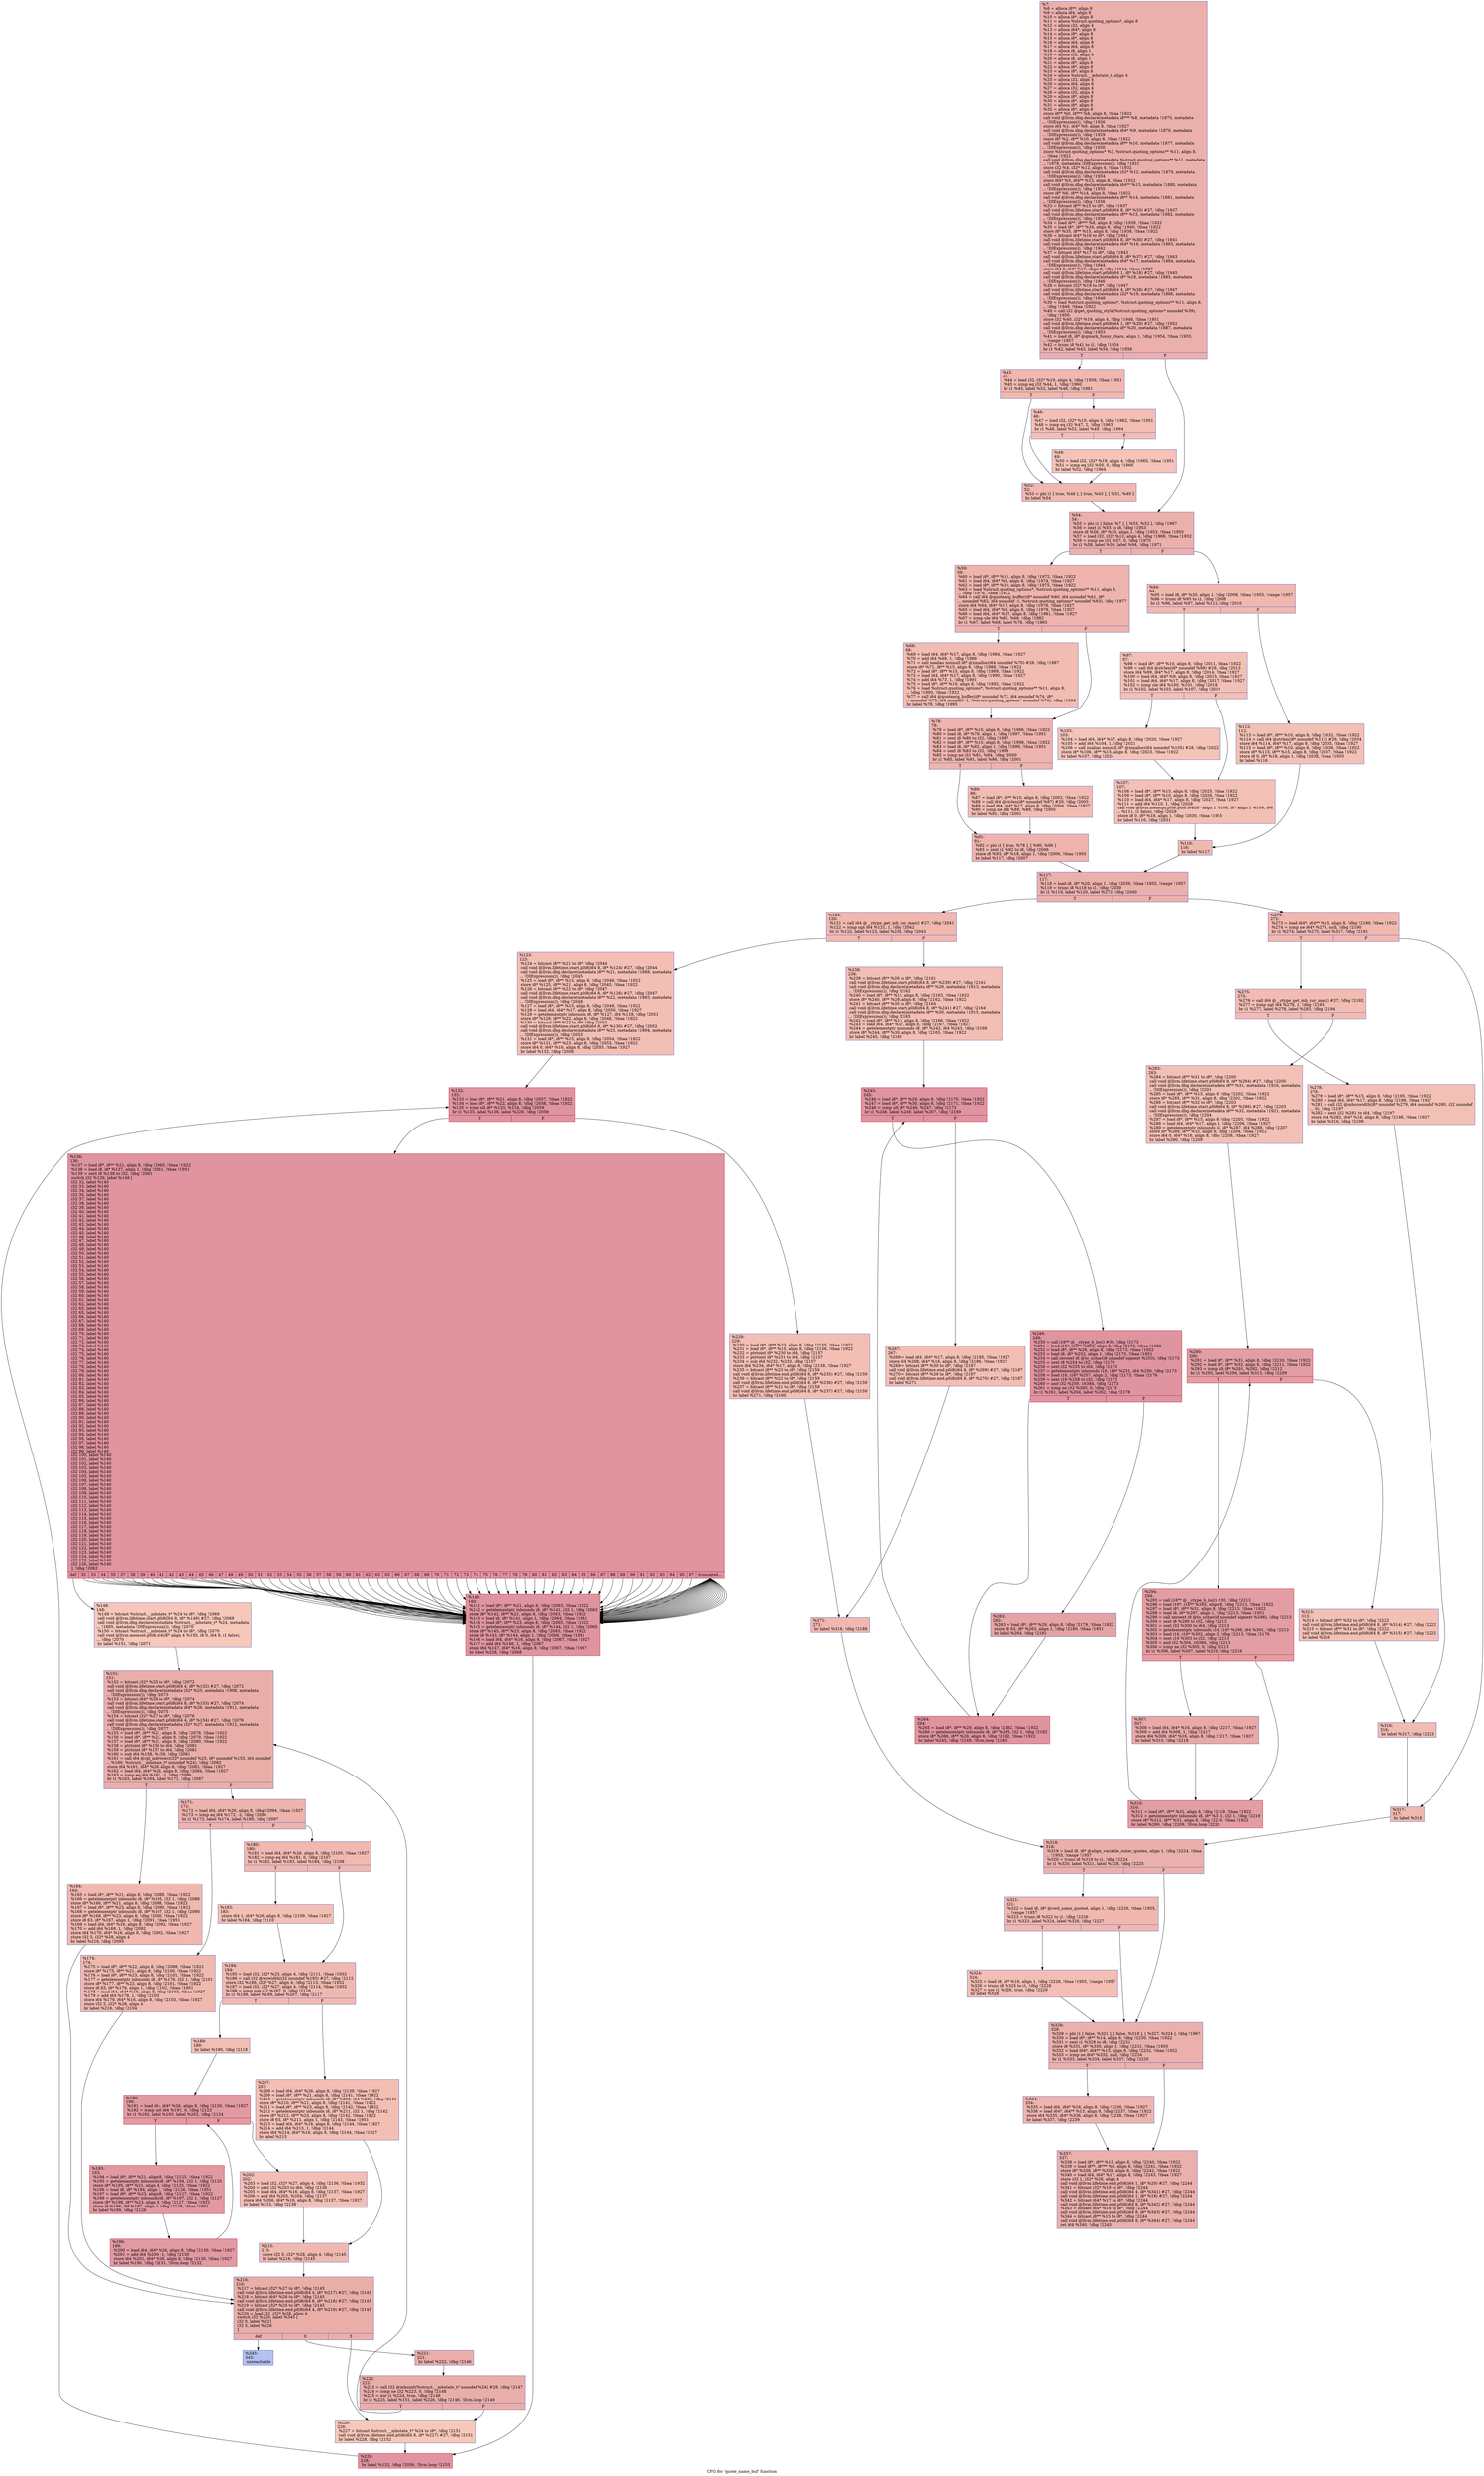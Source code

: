 digraph "CFG for 'quote_name_buf' function" {
	label="CFG for 'quote_name_buf' function";

	Node0x1ffb3e0 [shape=record,color="#3d50c3ff", style=filled, fillcolor="#d24b4070",label="{%7:\l  %8 = alloca i8**, align 8\l  %9 = alloca i64, align 8\l  %10 = alloca i8*, align 8\l  %11 = alloca %struct.quoting_options*, align 8\l  %12 = alloca i32, align 4\l  %13 = alloca i64*, align 8\l  %14 = alloca i8*, align 8\l  %15 = alloca i8*, align 8\l  %16 = alloca i64, align 8\l  %17 = alloca i64, align 8\l  %18 = alloca i8, align 1\l  %19 = alloca i32, align 4\l  %20 = alloca i8, align 1\l  %21 = alloca i8*, align 8\l  %22 = alloca i8*, align 8\l  %23 = alloca i8*, align 8\l  %24 = alloca %struct.__mbstate_t, align 4\l  %25 = alloca i32, align 4\l  %26 = alloca i64, align 8\l  %27 = alloca i32, align 4\l  %28 = alloca i32, align 4\l  %29 = alloca i8*, align 8\l  %30 = alloca i8*, align 8\l  %31 = alloca i8*, align 8\l  %32 = alloca i8*, align 8\l  store i8** %0, i8*** %8, align 8, !tbaa !1922\l  call void @llvm.dbg.declare(metadata i8*** %8, metadata !1875, metadata\l... !DIExpression()), !dbg !1926\l  store i64 %1, i64* %9, align 8, !tbaa !1927\l  call void @llvm.dbg.declare(metadata i64* %9, metadata !1876, metadata\l... !DIExpression()), !dbg !1929\l  store i8* %2, i8** %10, align 8, !tbaa !1922\l  call void @llvm.dbg.declare(metadata i8** %10, metadata !1877, metadata\l... !DIExpression()), !dbg !1930\l  store %struct.quoting_options* %3, %struct.quoting_options** %11, align 8,\l... !tbaa !1922\l  call void @llvm.dbg.declare(metadata %struct.quoting_options** %11, metadata\l... !1878, metadata !DIExpression()), !dbg !1931\l  store i32 %4, i32* %12, align 4, !tbaa !1932\l  call void @llvm.dbg.declare(metadata i32* %12, metadata !1879, metadata\l... !DIExpression()), !dbg !1934\l  store i64* %5, i64** %13, align 8, !tbaa !1922\l  call void @llvm.dbg.declare(metadata i64** %13, metadata !1880, metadata\l... !DIExpression()), !dbg !1935\l  store i8* %6, i8** %14, align 8, !tbaa !1922\l  call void @llvm.dbg.declare(metadata i8** %14, metadata !1881, metadata\l... !DIExpression()), !dbg !1936\l  %33 = bitcast i8** %15 to i8*, !dbg !1937\l  call void @llvm.lifetime.start.p0i8(i64 8, i8* %33) #27, !dbg !1937\l  call void @llvm.dbg.declare(metadata i8** %15, metadata !1882, metadata\l... !DIExpression()), !dbg !1938\l  %34 = load i8**, i8*** %8, align 8, !dbg !1939, !tbaa !1922\l  %35 = load i8*, i8** %34, align 8, !dbg !1940, !tbaa !1922\l  store i8* %35, i8** %15, align 8, !dbg !1938, !tbaa !1922\l  %36 = bitcast i64* %16 to i8*, !dbg !1941\l  call void @llvm.lifetime.start.p0i8(i64 8, i8* %36) #27, !dbg !1941\l  call void @llvm.dbg.declare(metadata i64* %16, metadata !1883, metadata\l... !DIExpression()), !dbg !1942\l  %37 = bitcast i64* %17 to i8*, !dbg !1943\l  call void @llvm.lifetime.start.p0i8(i64 8, i8* %37) #27, !dbg !1943\l  call void @llvm.dbg.declare(metadata i64* %17, metadata !1884, metadata\l... !DIExpression()), !dbg !1944\l  store i64 0, i64* %17, align 8, !dbg !1944, !tbaa !1927\l  call void @llvm.lifetime.start.p0i8(i64 1, i8* %18) #27, !dbg !1945\l  call void @llvm.dbg.declare(metadata i8* %18, metadata !1885, metadata\l... !DIExpression()), !dbg !1946\l  %38 = bitcast i32* %19 to i8*, !dbg !1947\l  call void @llvm.lifetime.start.p0i8(i64 4, i8* %38) #27, !dbg !1947\l  call void @llvm.dbg.declare(metadata i32* %19, metadata !1886, metadata\l... !DIExpression()), !dbg !1948\l  %39 = load %struct.quoting_options*, %struct.quoting_options** %11, align 8,\l... !dbg !1949, !tbaa !1922\l  %40 = call i32 @get_quoting_style(%struct.quoting_options* noundef %39),\l... !dbg !1950\l  store i32 %40, i32* %19, align 4, !dbg !1948, !tbaa !1951\l  call void @llvm.lifetime.start.p0i8(i64 1, i8* %20) #27, !dbg !1952\l  call void @llvm.dbg.declare(metadata i8* %20, metadata !1887, metadata\l... !DIExpression()), !dbg !1953\l  %41 = load i8, i8* @qmark_funny_chars, align 1, !dbg !1954, !tbaa !1955,\l... !range !1957\l  %42 = trunc i8 %41 to i1, !dbg !1954\l  br i1 %42, label %43, label %54, !dbg !1958\l|{<s0>T|<s1>F}}"];
	Node0x1ffb3e0:s0 -> Node0x1ffb6b0;
	Node0x1ffb3e0:s1 -> Node0x1ffda80;
	Node0x1ffb6b0 [shape=record,color="#3d50c3ff", style=filled, fillcolor="#dc5d4a70",label="{%43:\l43:                                               \l  %44 = load i32, i32* %19, align 4, !dbg !1959, !tbaa !1951\l  %45 = icmp eq i32 %44, 1, !dbg !1960\l  br i1 %45, label %52, label %46, !dbg !1961\l|{<s0>T|<s1>F}}"];
	Node0x1ffb6b0:s0 -> Node0x1ffda30;
	Node0x1ffb6b0:s1 -> Node0x1ffd990;
	Node0x1ffd990 [shape=record,color="#3d50c3ff", style=filled, fillcolor="#e36c5570",label="{%46:\l46:                                               \l  %47 = load i32, i32* %19, align 4, !dbg !1962, !tbaa !1951\l  %48 = icmp eq i32 %47, 2, !dbg !1963\l  br i1 %48, label %52, label %49, !dbg !1964\l|{<s0>T|<s1>F}}"];
	Node0x1ffd990:s0 -> Node0x1ffda30;
	Node0x1ffd990:s1 -> Node0x1ffd9e0;
	Node0x1ffd9e0 [shape=record,color="#3d50c3ff", style=filled, fillcolor="#e8765c70",label="{%49:\l49:                                               \l  %50 = load i32, i32* %19, align 4, !dbg !1965, !tbaa !1951\l  %51 = icmp eq i32 %50, 0, !dbg !1966\l  br label %52, !dbg !1964\l}"];
	Node0x1ffd9e0 -> Node0x1ffda30;
	Node0x1ffda30 [shape=record,color="#3d50c3ff", style=filled, fillcolor="#dc5d4a70",label="{%52:\l52:                                               \l  %53 = phi i1 [ true, %46 ], [ true, %43 ], [ %51, %49 ]\l  br label %54\l}"];
	Node0x1ffda30 -> Node0x1ffda80;
	Node0x1ffda80 [shape=record,color="#3d50c3ff", style=filled, fillcolor="#d24b4070",label="{%54:\l54:                                               \l  %55 = phi i1 [ false, %7 ], [ %53, %52 ], !dbg !1967\l  %56 = zext i1 %55 to i8, !dbg !1953\l  store i8 %56, i8* %20, align 1, !dbg !1953, !tbaa !1955\l  %57 = load i32, i32* %12, align 4, !dbg !1968, !tbaa !1932\l  %58 = icmp ne i32 %57, 0, !dbg !1970\l  br i1 %58, label %59, label %94, !dbg !1971\l|{<s0>T|<s1>F}}"];
	Node0x1ffda80:s0 -> Node0x1ffdad0;
	Node0x1ffda80:s1 -> Node0x1ffdc60;
	Node0x1ffdad0 [shape=record,color="#3d50c3ff", style=filled, fillcolor="#d8564670",label="{%59:\l59:                                               \l  %60 = load i8*, i8** %15, align 8, !dbg !1972, !tbaa !1922\l  %61 = load i64, i64* %9, align 8, !dbg !1974, !tbaa !1927\l  %62 = load i8*, i8** %10, align 8, !dbg !1975, !tbaa !1922\l  %63 = load %struct.quoting_options*, %struct.quoting_options** %11, align 8,\l... !dbg !1976, !tbaa !1922\l  %64 = call i64 @quotearg_buffer(i8* noundef %60, i64 noundef %61, i8*\l... noundef %62, i64 noundef -1, %struct.quoting_options* noundef %63), !dbg !1977\l  store i64 %64, i64* %17, align 8, !dbg !1978, !tbaa !1927\l  %65 = load i64, i64* %9, align 8, !dbg !1979, !tbaa !1927\l  %66 = load i64, i64* %17, align 8, !dbg !1981, !tbaa !1927\l  %67 = icmp ule i64 %65, %66, !dbg !1982\l  br i1 %67, label %68, label %78, !dbg !1983\l|{<s0>T|<s1>F}}"];
	Node0x1ffdad0:s0 -> Node0x1ffdb20;
	Node0x1ffdad0:s1 -> Node0x1ffdb70;
	Node0x1ffdb20 [shape=record,color="#3d50c3ff", style=filled, fillcolor="#e1675170",label="{%68:\l68:                                               \l  %69 = load i64, i64* %17, align 8, !dbg !1984, !tbaa !1927\l  %70 = add i64 %69, 1, !dbg !1986\l  %71 = call noalias nonnull i8* @xmalloc(i64 noundef %70) #28, !dbg !1987\l  store i8* %71, i8** %15, align 8, !dbg !1988, !tbaa !1922\l  %72 = load i8*, i8** %15, align 8, !dbg !1989, !tbaa !1922\l  %73 = load i64, i64* %17, align 8, !dbg !1990, !tbaa !1927\l  %74 = add i64 %73, 1, !dbg !1991\l  %75 = load i8*, i8** %10, align 8, !dbg !1992, !tbaa !1922\l  %76 = load %struct.quoting_options*, %struct.quoting_options** %11, align 8,\l... !dbg !1993, !tbaa !1922\l  %77 = call i64 @quotearg_buffer(i8* noundef %72, i64 noundef %74, i8*\l... noundef %75, i64 noundef -1, %struct.quoting_options* noundef %76), !dbg !1994\l  br label %78, !dbg !1995\l}"];
	Node0x1ffdb20 -> Node0x1ffdb70;
	Node0x1ffdb70 [shape=record,color="#3d50c3ff", style=filled, fillcolor="#d8564670",label="{%78:\l78:                                               \l  %79 = load i8*, i8** %10, align 8, !dbg !1996, !tbaa !1922\l  %80 = load i8, i8* %79, align 1, !dbg !1997, !tbaa !1951\l  %81 = sext i8 %80 to i32, !dbg !1997\l  %82 = load i8*, i8** %15, align 8, !dbg !1998, !tbaa !1922\l  %83 = load i8, i8* %82, align 1, !dbg !1999, !tbaa !1951\l  %84 = sext i8 %83 to i32, !dbg !1999\l  %85 = icmp ne i32 %81, %84, !dbg !2000\l  br i1 %85, label %91, label %86, !dbg !2001\l|{<s0>T|<s1>F}}"];
	Node0x1ffdb70:s0 -> Node0x1ffdc10;
	Node0x1ffdb70:s1 -> Node0x1ffdbc0;
	Node0x1ffdbc0 [shape=record,color="#3d50c3ff", style=filled, fillcolor="#e1675170",label="{%86:\l86:                                               \l  %87 = load i8*, i8** %10, align 8, !dbg !2002, !tbaa !1922\l  %88 = call i64 @strlen(i8* noundef %87) #29, !dbg !2003\l  %89 = load i64, i64* %17, align 8, !dbg !2004, !tbaa !1927\l  %90 = icmp ne i64 %88, %89, !dbg !2005\l  br label %91, !dbg !2001\l}"];
	Node0x1ffdbc0 -> Node0x1ffdc10;
	Node0x1ffdc10 [shape=record,color="#3d50c3ff", style=filled, fillcolor="#d8564670",label="{%91:\l91:                                               \l  %92 = phi i1 [ true, %78 ], [ %90, %86 ]\l  %93 = zext i1 %92 to i8, !dbg !2006\l  store i8 %93, i8* %18, align 1, !dbg !2006, !tbaa !1955\l  br label %117, !dbg !2007\l}"];
	Node0x1ffdc10 -> Node0x1ffde40;
	Node0x1ffdc60 [shape=record,color="#3d50c3ff", style=filled, fillcolor="#de614d70",label="{%94:\l94:                                               \l  %95 = load i8, i8* %20, align 1, !dbg !2008, !tbaa !1955, !range !1957\l  %96 = trunc i8 %95 to i1, !dbg !2008\l  br i1 %96, label %97, label %112, !dbg !2010\l|{<s0>T|<s1>F}}"];
	Node0x1ffdc60:s0 -> Node0x1ffdcb0;
	Node0x1ffdc60:s1 -> Node0x1ffdda0;
	Node0x1ffdcb0 [shape=record,color="#3d50c3ff", style=filled, fillcolor="#e5705870",label="{%97:\l97:                                               \l  %98 = load i8*, i8** %10, align 8, !dbg !2011, !tbaa !1922\l  %99 = call i64 @strlen(i8* noundef %98) #29, !dbg !2013\l  store i64 %99, i64* %17, align 8, !dbg !2014, !tbaa !1927\l  %100 = load i64, i64* %9, align 8, !dbg !2015, !tbaa !1927\l  %101 = load i64, i64* %17, align 8, !dbg !2017, !tbaa !1927\l  %102 = icmp ule i64 %100, %101, !dbg !2018\l  br i1 %102, label %103, label %107, !dbg !2019\l|{<s0>T|<s1>F}}"];
	Node0x1ffdcb0:s0 -> Node0x1ffdd00;
	Node0x1ffdcb0:s1 -> Node0x1ffdd50;
	Node0x1ffdd00 [shape=record,color="#3d50c3ff", style=filled, fillcolor="#e97a5f70",label="{%103:\l103:                                              \l  %104 = load i64, i64* %17, align 8, !dbg !2020, !tbaa !1927\l  %105 = add i64 %104, 1, !dbg !2021\l  %106 = call noalias nonnull i8* @xmalloc(i64 noundef %105) #28, !dbg !2022\l  store i8* %106, i8** %15, align 8, !dbg !2023, !tbaa !1922\l  br label %107, !dbg !2024\l}"];
	Node0x1ffdd00 -> Node0x1ffdd50;
	Node0x1ffdd50 [shape=record,color="#3d50c3ff", style=filled, fillcolor="#e5705870",label="{%107:\l107:                                              \l  %108 = load i8*, i8** %15, align 8, !dbg !2025, !tbaa !1922\l  %109 = load i8*, i8** %10, align 8, !dbg !2026, !tbaa !1922\l  %110 = load i64, i64* %17, align 8, !dbg !2027, !tbaa !1927\l  %111 = add i64 %110, 1, !dbg !2028\l  call void @llvm.memcpy.p0i8.p0i8.i64(i8* align 1 %108, i8* align 1 %109, i64\l... %111, i1 false), !dbg !2029\l  store i8 0, i8* %18, align 1, !dbg !2030, !tbaa !1955\l  br label %116, !dbg !2031\l}"];
	Node0x1ffdd50 -> Node0x1ffddf0;
	Node0x1ffdda0 [shape=record,color="#3d50c3ff", style=filled, fillcolor="#e5705870",label="{%112:\l112:                                              \l  %113 = load i8*, i8** %10, align 8, !dbg !2032, !tbaa !1922\l  %114 = call i64 @strlen(i8* noundef %113) #29, !dbg !2034\l  store i64 %114, i64* %17, align 8, !dbg !2035, !tbaa !1927\l  %115 = load i8*, i8** %10, align 8, !dbg !2036, !tbaa !1922\l  store i8* %115, i8** %15, align 8, !dbg !2037, !tbaa !1922\l  store i8 0, i8* %18, align 1, !dbg !2038, !tbaa !1955\l  br label %116\l}"];
	Node0x1ffdda0 -> Node0x1ffddf0;
	Node0x1ffddf0 [shape=record,color="#3d50c3ff", style=filled, fillcolor="#de614d70",label="{%116:\l116:                                              \l  br label %117\l}"];
	Node0x1ffddf0 -> Node0x1ffde40;
	Node0x1ffde40 [shape=record,color="#3d50c3ff", style=filled, fillcolor="#d24b4070",label="{%117:\l117:                                              \l  %118 = load i8, i8* %20, align 1, !dbg !2039, !tbaa !1955, !range !1957\l  %119 = trunc i8 %118 to i1, !dbg !2039\l  br i1 %119, label %120, label %272, !dbg !2040\l|{<s0>T|<s1>F}}"];
	Node0x1ffde40:s0 -> Node0x1ffde90;
	Node0x1ffde40:s1 -> Node0x1ffe8e0;
	Node0x1ffde90 [shape=record,color="#3d50c3ff", style=filled, fillcolor="#dc5d4a70",label="{%120:\l120:                                              \l  %121 = call i64 @__ctype_get_mb_cur_max() #27, !dbg !2041\l  %122 = icmp ugt i64 %121, 1, !dbg !2042\l  br i1 %122, label %123, label %238, !dbg !2043\l|{<s0>T|<s1>F}}"];
	Node0x1ffde90:s0 -> Node0x1ffdee0;
	Node0x1ffde90:s1 -> Node0x1ffe6b0;
	Node0x1ffdee0 [shape=record,color="#3d50c3ff", style=filled, fillcolor="#e36c5570",label="{%123:\l123:                                              \l  %124 = bitcast i8** %21 to i8*, !dbg !2044\l  call void @llvm.lifetime.start.p0i8(i64 8, i8* %124) #27, !dbg !2044\l  call void @llvm.dbg.declare(metadata i8** %21, metadata !1888, metadata\l... !DIExpression()), !dbg !2045\l  %125 = load i8*, i8** %15, align 8, !dbg !2046, !tbaa !1922\l  store i8* %125, i8** %21, align 8, !dbg !2045, !tbaa !1922\l  %126 = bitcast i8** %22 to i8*, !dbg !2047\l  call void @llvm.lifetime.start.p0i8(i64 8, i8* %126) #27, !dbg !2047\l  call void @llvm.dbg.declare(metadata i8** %22, metadata !1893, metadata\l... !DIExpression()), !dbg !2048\l  %127 = load i8*, i8** %15, align 8, !dbg !2049, !tbaa !1922\l  %128 = load i64, i64* %17, align 8, !dbg !2050, !tbaa !1927\l  %129 = getelementptr inbounds i8, i8* %127, i64 %128, !dbg !2051\l  store i8* %129, i8** %22, align 8, !dbg !2048, !tbaa !1922\l  %130 = bitcast i8** %23 to i8*, !dbg !2052\l  call void @llvm.lifetime.start.p0i8(i64 8, i8* %130) #27, !dbg !2052\l  call void @llvm.dbg.declare(metadata i8** %23, metadata !1894, metadata\l... !DIExpression()), !dbg !2053\l  %131 = load i8*, i8** %15, align 8, !dbg !2054, !tbaa !1922\l  store i8* %131, i8** %23, align 8, !dbg !2053, !tbaa !1922\l  store i64 0, i64* %16, align 8, !dbg !2055, !tbaa !1927\l  br label %132, !dbg !2056\l}"];
	Node0x1ffdee0 -> Node0x1ffdf30;
	Node0x1ffdf30 [shape=record,color="#b70d28ff", style=filled, fillcolor="#b70d2870",label="{%132:\l132:                                              \l  %133 = load i8*, i8** %21, align 8, !dbg !2057, !tbaa !1922\l  %134 = load i8*, i8** %22, align 8, !dbg !2058, !tbaa !1922\l  %135 = icmp ult i8* %133, %134, !dbg !2059\l  br i1 %135, label %136, label %229, !dbg !2056\l|{<s0>T|<s1>F}}"];
	Node0x1ffdf30:s0 -> Node0x1ffdf80;
	Node0x1ffdf30:s1 -> Node0x1ffe660;
	Node0x1ffdf80 [shape=record,color="#b70d28ff", style=filled, fillcolor="#b70d2870",label="{%136:\l136:                                              \l  %137 = load i8*, i8** %21, align 8, !dbg !2060, !tbaa !1922\l  %138 = load i8, i8* %137, align 1, !dbg !2061, !tbaa !1951\l  %139 = sext i8 %138 to i32, !dbg !2061\l  switch i32 %139, label %148 [\l    i32 32, label %140\l    i32 33, label %140\l    i32 34, label %140\l    i32 35, label %140\l    i32 37, label %140\l    i32 38, label %140\l    i32 39, label %140\l    i32 40, label %140\l    i32 41, label %140\l    i32 42, label %140\l    i32 43, label %140\l    i32 44, label %140\l    i32 45, label %140\l    i32 46, label %140\l    i32 47, label %140\l    i32 48, label %140\l    i32 49, label %140\l    i32 50, label %140\l    i32 51, label %140\l    i32 52, label %140\l    i32 53, label %140\l    i32 54, label %140\l    i32 55, label %140\l    i32 56, label %140\l    i32 57, label %140\l    i32 58, label %140\l    i32 59, label %140\l    i32 60, label %140\l    i32 61, label %140\l    i32 62, label %140\l    i32 63, label %140\l    i32 65, label %140\l    i32 66, label %140\l    i32 67, label %140\l    i32 68, label %140\l    i32 69, label %140\l    i32 70, label %140\l    i32 71, label %140\l    i32 72, label %140\l    i32 73, label %140\l    i32 74, label %140\l    i32 75, label %140\l    i32 76, label %140\l    i32 77, label %140\l    i32 78, label %140\l    i32 79, label %140\l    i32 80, label %140\l    i32 81, label %140\l    i32 82, label %140\l    i32 83, label %140\l    i32 84, label %140\l    i32 85, label %140\l    i32 86, label %140\l    i32 87, label %140\l    i32 88, label %140\l    i32 89, label %140\l    i32 90, label %140\l    i32 91, label %140\l    i32 92, label %140\l    i32 93, label %140\l    i32 94, label %140\l    i32 95, label %140\l    i32 97, label %140\l    i32 98, label %140\l    i32 99, label %140\l    i32 100, label %140\l    i32 101, label %140\l    i32 102, label %140\l    i32 103, label %140\l    i32 104, label %140\l    i32 105, label %140\l    i32 106, label %140\l    i32 107, label %140\l    i32 108, label %140\l    i32 109, label %140\l    i32 110, label %140\l    i32 111, label %140\l    i32 112, label %140\l    i32 113, label %140\l    i32 114, label %140\l    i32 115, label %140\l    i32 116, label %140\l    i32 117, label %140\l    i32 118, label %140\l    i32 119, label %140\l    i32 120, label %140\l    i32 121, label %140\l    i32 122, label %140\l    i32 123, label %140\l    i32 124, label %140\l    i32 125, label %140\l    i32 126, label %140\l  ], !dbg !2062\l|{<s0>def|<s1>32|<s2>33|<s3>34|<s4>35|<s5>37|<s6>38|<s7>39|<s8>40|<s9>41|<s10>42|<s11>43|<s12>44|<s13>45|<s14>46|<s15>47|<s16>48|<s17>49|<s18>50|<s19>51|<s20>52|<s21>53|<s22>54|<s23>55|<s24>56|<s25>57|<s26>58|<s27>59|<s28>60|<s29>61|<s30>62|<s31>63|<s32>65|<s33>66|<s34>67|<s35>68|<s36>69|<s37>70|<s38>71|<s39>72|<s40>73|<s41>74|<s42>75|<s43>76|<s44>77|<s45>78|<s46>79|<s47>80|<s48>81|<s49>82|<s50>83|<s51>84|<s52>85|<s53>86|<s54>87|<s55>88|<s56>89|<s57>90|<s58>91|<s59>92|<s60>93|<s61>94|<s62>95|<s63>97|<s64>truncated...}}"];
	Node0x1ffdf80:s0 -> Node0x1ffe020;
	Node0x1ffdf80:s1 -> Node0x1ffdfd0;
	Node0x1ffdf80:s2 -> Node0x1ffdfd0;
	Node0x1ffdf80:s3 -> Node0x1ffdfd0;
	Node0x1ffdf80:s4 -> Node0x1ffdfd0;
	Node0x1ffdf80:s5 -> Node0x1ffdfd0;
	Node0x1ffdf80:s6 -> Node0x1ffdfd0;
	Node0x1ffdf80:s7 -> Node0x1ffdfd0;
	Node0x1ffdf80:s8 -> Node0x1ffdfd0;
	Node0x1ffdf80:s9 -> Node0x1ffdfd0;
	Node0x1ffdf80:s10 -> Node0x1ffdfd0;
	Node0x1ffdf80:s11 -> Node0x1ffdfd0;
	Node0x1ffdf80:s12 -> Node0x1ffdfd0;
	Node0x1ffdf80:s13 -> Node0x1ffdfd0;
	Node0x1ffdf80:s14 -> Node0x1ffdfd0;
	Node0x1ffdf80:s15 -> Node0x1ffdfd0;
	Node0x1ffdf80:s16 -> Node0x1ffdfd0;
	Node0x1ffdf80:s17 -> Node0x1ffdfd0;
	Node0x1ffdf80:s18 -> Node0x1ffdfd0;
	Node0x1ffdf80:s19 -> Node0x1ffdfd0;
	Node0x1ffdf80:s20 -> Node0x1ffdfd0;
	Node0x1ffdf80:s21 -> Node0x1ffdfd0;
	Node0x1ffdf80:s22 -> Node0x1ffdfd0;
	Node0x1ffdf80:s23 -> Node0x1ffdfd0;
	Node0x1ffdf80:s24 -> Node0x1ffdfd0;
	Node0x1ffdf80:s25 -> Node0x1ffdfd0;
	Node0x1ffdf80:s26 -> Node0x1ffdfd0;
	Node0x1ffdf80:s27 -> Node0x1ffdfd0;
	Node0x1ffdf80:s28 -> Node0x1ffdfd0;
	Node0x1ffdf80:s29 -> Node0x1ffdfd0;
	Node0x1ffdf80:s30 -> Node0x1ffdfd0;
	Node0x1ffdf80:s31 -> Node0x1ffdfd0;
	Node0x1ffdf80:s32 -> Node0x1ffdfd0;
	Node0x1ffdf80:s33 -> Node0x1ffdfd0;
	Node0x1ffdf80:s34 -> Node0x1ffdfd0;
	Node0x1ffdf80:s35 -> Node0x1ffdfd0;
	Node0x1ffdf80:s36 -> Node0x1ffdfd0;
	Node0x1ffdf80:s37 -> Node0x1ffdfd0;
	Node0x1ffdf80:s38 -> Node0x1ffdfd0;
	Node0x1ffdf80:s39 -> Node0x1ffdfd0;
	Node0x1ffdf80:s40 -> Node0x1ffdfd0;
	Node0x1ffdf80:s41 -> Node0x1ffdfd0;
	Node0x1ffdf80:s42 -> Node0x1ffdfd0;
	Node0x1ffdf80:s43 -> Node0x1ffdfd0;
	Node0x1ffdf80:s44 -> Node0x1ffdfd0;
	Node0x1ffdf80:s45 -> Node0x1ffdfd0;
	Node0x1ffdf80:s46 -> Node0x1ffdfd0;
	Node0x1ffdf80:s47 -> Node0x1ffdfd0;
	Node0x1ffdf80:s48 -> Node0x1ffdfd0;
	Node0x1ffdf80:s49 -> Node0x1ffdfd0;
	Node0x1ffdf80:s50 -> Node0x1ffdfd0;
	Node0x1ffdf80:s51 -> Node0x1ffdfd0;
	Node0x1ffdf80:s52 -> Node0x1ffdfd0;
	Node0x1ffdf80:s53 -> Node0x1ffdfd0;
	Node0x1ffdf80:s54 -> Node0x1ffdfd0;
	Node0x1ffdf80:s55 -> Node0x1ffdfd0;
	Node0x1ffdf80:s56 -> Node0x1ffdfd0;
	Node0x1ffdf80:s57 -> Node0x1ffdfd0;
	Node0x1ffdf80:s58 -> Node0x1ffdfd0;
	Node0x1ffdf80:s59 -> Node0x1ffdfd0;
	Node0x1ffdf80:s60 -> Node0x1ffdfd0;
	Node0x1ffdf80:s61 -> Node0x1ffdfd0;
	Node0x1ffdf80:s62 -> Node0x1ffdfd0;
	Node0x1ffdf80:s63 -> Node0x1ffdfd0;
	Node0x1ffdf80:s64 -> Node0x1ffdfd0;
	Node0x1ffdf80:s64 -> Node0x1ffdfd0;
	Node0x1ffdf80:s64 -> Node0x1ffdfd0;
	Node0x1ffdf80:s64 -> Node0x1ffdfd0;
	Node0x1ffdf80:s64 -> Node0x1ffdfd0;
	Node0x1ffdf80:s64 -> Node0x1ffdfd0;
	Node0x1ffdf80:s64 -> Node0x1ffdfd0;
	Node0x1ffdf80:s64 -> Node0x1ffdfd0;
	Node0x1ffdf80:s64 -> Node0x1ffdfd0;
	Node0x1ffdf80:s64 -> Node0x1ffdfd0;
	Node0x1ffdf80:s64 -> Node0x1ffdfd0;
	Node0x1ffdf80:s64 -> Node0x1ffdfd0;
	Node0x1ffdf80:s64 -> Node0x1ffdfd0;
	Node0x1ffdf80:s64 -> Node0x1ffdfd0;
	Node0x1ffdf80:s64 -> Node0x1ffdfd0;
	Node0x1ffdf80:s64 -> Node0x1ffdfd0;
	Node0x1ffdf80:s64 -> Node0x1ffdfd0;
	Node0x1ffdf80:s64 -> Node0x1ffdfd0;
	Node0x1ffdf80:s64 -> Node0x1ffdfd0;
	Node0x1ffdf80:s64 -> Node0x1ffdfd0;
	Node0x1ffdf80:s64 -> Node0x1ffdfd0;
	Node0x1ffdf80:s64 -> Node0x1ffdfd0;
	Node0x1ffdf80:s64 -> Node0x1ffdfd0;
	Node0x1ffdf80:s64 -> Node0x1ffdfd0;
	Node0x1ffdf80:s64 -> Node0x1ffdfd0;
	Node0x1ffdf80:s64 -> Node0x1ffdfd0;
	Node0x1ffdf80:s64 -> Node0x1ffdfd0;
	Node0x1ffdf80:s64 -> Node0x1ffdfd0;
	Node0x1ffdf80:s64 -> Node0x1ffdfd0;
	Node0x1ffdfd0 [shape=record,color="#b70d28ff", style=filled, fillcolor="#b70d2870",label="{%140:\l140:                                              \l  %141 = load i8*, i8** %21, align 8, !dbg !2063, !tbaa !1922\l  %142 = getelementptr inbounds i8, i8* %141, i32 1, !dbg !2063\l  store i8* %142, i8** %21, align 8, !dbg !2063, !tbaa !1922\l  %143 = load i8, i8* %141, align 1, !dbg !2064, !tbaa !1951\l  %144 = load i8*, i8** %23, align 8, !dbg !2065, !tbaa !1922\l  %145 = getelementptr inbounds i8, i8* %144, i32 1, !dbg !2065\l  store i8* %145, i8** %23, align 8, !dbg !2065, !tbaa !1922\l  store i8 %143, i8* %144, align 1, !dbg !2066, !tbaa !1951\l  %146 = load i64, i64* %16, align 8, !dbg !2067, !tbaa !1927\l  %147 = add i64 %146, 1, !dbg !2067\l  store i64 %147, i64* %16, align 8, !dbg !2067, !tbaa !1927\l  br label %228, !dbg !2068\l}"];
	Node0x1ffdfd0 -> Node0x1ffe610;
	Node0x1ffe020 [shape=record,color="#3d50c3ff", style=filled, fillcolor="#ec7f6370",label="{%148:\l148:                                              \l  %149 = bitcast %struct.__mbstate_t* %24 to i8*, !dbg !2069\l  call void @llvm.lifetime.start.p0i8(i64 8, i8* %149) #27, !dbg !2069\l  call void @llvm.dbg.declare(metadata %struct.__mbstate_t* %24, metadata\l... !1895, metadata !DIExpression()), !dbg !2070\l  %150 = bitcast %struct.__mbstate_t* %24 to i8*, !dbg !2070\l  call void @llvm.memset.p0i8.i64(i8* align 4 %150, i8 0, i64 8, i1 false),\l... !dbg !2070\l  br label %151, !dbg !2071\l}"];
	Node0x1ffe020 -> Node0x1ffe070;
	Node0x1ffe070 [shape=record,color="#3d50c3ff", style=filled, fillcolor="#d0473d70",label="{%151:\l151:                                              \l  %152 = bitcast i32* %25 to i8*, !dbg !2072\l  call void @llvm.lifetime.start.p0i8(i64 4, i8* %152) #27, !dbg !2072\l  call void @llvm.dbg.declare(metadata i32* %25, metadata !1908, metadata\l... !DIExpression()), !dbg !2073\l  %153 = bitcast i64* %26 to i8*, !dbg !2074\l  call void @llvm.lifetime.start.p0i8(i64 8, i8* %153) #27, !dbg !2074\l  call void @llvm.dbg.declare(metadata i64* %26, metadata !1911, metadata\l... !DIExpression()), !dbg !2075\l  %154 = bitcast i32* %27 to i8*, !dbg !2076\l  call void @llvm.lifetime.start.p0i8(i64 4, i8* %154) #27, !dbg !2076\l  call void @llvm.dbg.declare(metadata i32* %27, metadata !1912, metadata\l... !DIExpression()), !dbg !2077\l  %155 = load i8*, i8** %21, align 8, !dbg !2078, !tbaa !1922\l  %156 = load i8*, i8** %22, align 8, !dbg !2079, !tbaa !1922\l  %157 = load i8*, i8** %21, align 8, !dbg !2080, !tbaa !1922\l  %158 = ptrtoint i8* %156 to i64, !dbg !2081\l  %159 = ptrtoint i8* %157 to i64, !dbg !2081\l  %160 = sub i64 %158, %159, !dbg !2081\l  %161 = call i64 @rpl_mbrtowc(i32* noundef %25, i8* noundef %155, i64 noundef\l... %160, %struct.__mbstate_t* noundef %24), !dbg !2082\l  store i64 %161, i64* %26, align 8, !dbg !2083, !tbaa !1927\l  %162 = load i64, i64* %26, align 8, !dbg !2084, !tbaa !1927\l  %163 = icmp eq i64 %162, -1, !dbg !2086\l  br i1 %163, label %164, label %171, !dbg !2087\l|{<s0>T|<s1>F}}"];
	Node0x1ffe070:s0 -> Node0x1ffe0c0;
	Node0x1ffe070:s1 -> Node0x1ffe110;
	Node0x1ffe0c0 [shape=record,color="#3d50c3ff", style=filled, fillcolor="#dc5d4a70",label="{%164:\l164:                                              \l  %165 = load i8*, i8** %21, align 8, !dbg !2088, !tbaa !1922\l  %166 = getelementptr inbounds i8, i8* %165, i32 1, !dbg !2088\l  store i8* %166, i8** %21, align 8, !dbg !2088, !tbaa !1922\l  %167 = load i8*, i8** %23, align 8, !dbg !2090, !tbaa !1922\l  %168 = getelementptr inbounds i8, i8* %167, i32 1, !dbg !2090\l  store i8* %168, i8** %23, align 8, !dbg !2090, !tbaa !1922\l  store i8 63, i8* %167, align 1, !dbg !2091, !tbaa !1951\l  %169 = load i64, i64* %16, align 8, !dbg !2092, !tbaa !1927\l  %170 = add i64 %169, 1, !dbg !2092\l  store i64 %170, i64* %16, align 8, !dbg !2092, !tbaa !1927\l  store i32 5, i32* %28, align 4\l  br label %216, !dbg !2093\l}"];
	Node0x1ffe0c0 -> Node0x1ffe4d0;
	Node0x1ffe110 [shape=record,color="#3d50c3ff", style=filled, fillcolor="#d6524470",label="{%171:\l171:                                              \l  %172 = load i64, i64* %26, align 8, !dbg !2094, !tbaa !1927\l  %173 = icmp eq i64 %172, -2, !dbg !2096\l  br i1 %173, label %174, label %180, !dbg !2097\l|{<s0>T|<s1>F}}"];
	Node0x1ffe110:s0 -> Node0x1ffe160;
	Node0x1ffe110:s1 -> Node0x1ffe1b0;
	Node0x1ffe160 [shape=record,color="#3d50c3ff", style=filled, fillcolor="#de614d70",label="{%174:\l174:                                              \l  %175 = load i8*, i8** %22, align 8, !dbg !2098, !tbaa !1922\l  store i8* %175, i8** %21, align 8, !dbg !2100, !tbaa !1922\l  %176 = load i8*, i8** %23, align 8, !dbg !2101, !tbaa !1922\l  %177 = getelementptr inbounds i8, i8* %176, i32 1, !dbg !2101\l  store i8* %177, i8** %23, align 8, !dbg !2101, !tbaa !1922\l  store i8 63, i8* %176, align 1, !dbg !2102, !tbaa !1951\l  %178 = load i64, i64* %16, align 8, !dbg !2103, !tbaa !1927\l  %179 = add i64 %178, 1, !dbg !2103\l  store i64 %179, i64* %16, align 8, !dbg !2103, !tbaa !1927\l  store i32 5, i32* %28, align 4\l  br label %216, !dbg !2104\l}"];
	Node0x1ffe160 -> Node0x1ffe4d0;
	Node0x1ffe1b0 [shape=record,color="#3d50c3ff", style=filled, fillcolor="#de614d70",label="{%180:\l180:                                              \l  %181 = load i64, i64* %26, align 8, !dbg !2105, !tbaa !1927\l  %182 = icmp eq i64 %181, 0, !dbg !2107\l  br i1 %182, label %183, label %184, !dbg !2108\l|{<s0>T|<s1>F}}"];
	Node0x1ffe1b0:s0 -> Node0x1ffe200;
	Node0x1ffe1b0:s1 -> Node0x1ffe250;
	Node0x1ffe200 [shape=record,color="#3d50c3ff", style=filled, fillcolor="#e5705870",label="{%183:\l183:                                              \l  store i64 1, i64* %26, align 8, !dbg !2109, !tbaa !1927\l  br label %184, !dbg !2110\l}"];
	Node0x1ffe200 -> Node0x1ffe250;
	Node0x1ffe250 [shape=record,color="#3d50c3ff", style=filled, fillcolor="#de614d70",label="{%184:\l184:                                              \l  %185 = load i32, i32* %25, align 4, !dbg !2111, !tbaa !1932\l  %186 = call i32 @wcwidth(i32 noundef %185) #27, !dbg !2112\l  store i32 %186, i32* %27, align 4, !dbg !2113, !tbaa !1932\l  %187 = load i32, i32* %27, align 4, !dbg !2114, !tbaa !1932\l  %188 = icmp sge i32 %187, 0, !dbg !2116\l  br i1 %188, label %189, label %207, !dbg !2117\l|{<s0>T|<s1>F}}"];
	Node0x1ffe250:s0 -> Node0x1ffe2a0;
	Node0x1ffe250:s1 -> Node0x1ffe430;
	Node0x1ffe2a0 [shape=record,color="#3d50c3ff", style=filled, fillcolor="#e36c5570",label="{%189:\l189:                                              \l  br label %190, !dbg !2118\l}"];
	Node0x1ffe2a0 -> Node0x1ffe2f0;
	Node0x1ffe2f0 [shape=record,color="#b70d28ff", style=filled, fillcolor="#bb1b2c70",label="{%190:\l190:                                              \l  %191 = load i64, i64* %26, align 8, !dbg !2120, !tbaa !1927\l  %192 = icmp ugt i64 %191, 0, !dbg !2123\l  br i1 %192, label %193, label %202, !dbg !2124\l|{<s0>T|<s1>F}}"];
	Node0x1ffe2f0:s0 -> Node0x1ffe340;
	Node0x1ffe2f0:s1 -> Node0x1ffe3e0;
	Node0x1ffe340 [shape=record,color="#b70d28ff", style=filled, fillcolor="#bb1b2c70",label="{%193:\l193:                                              \l  %194 = load i8*, i8** %21, align 8, !dbg !2125, !tbaa !1922\l  %195 = getelementptr inbounds i8, i8* %194, i32 1, !dbg !2125\l  store i8* %195, i8** %21, align 8, !dbg !2125, !tbaa !1922\l  %196 = load i8, i8* %194, align 1, !dbg !2126, !tbaa !1951\l  %197 = load i8*, i8** %23, align 8, !dbg !2127, !tbaa !1922\l  %198 = getelementptr inbounds i8, i8* %197, i32 1, !dbg !2127\l  store i8* %198, i8** %23, align 8, !dbg !2127, !tbaa !1922\l  store i8 %196, i8* %197, align 1, !dbg !2128, !tbaa !1951\l  br label %199, !dbg !2129\l}"];
	Node0x1ffe340 -> Node0x1ffe390;
	Node0x1ffe390 [shape=record,color="#b70d28ff", style=filled, fillcolor="#bb1b2c70",label="{%199:\l199:                                              \l  %200 = load i64, i64* %26, align 8, !dbg !2130, !tbaa !1927\l  %201 = add i64 %200, -1, !dbg !2130\l  store i64 %201, i64* %26, align 8, !dbg !2130, !tbaa !1927\l  br label %190, !dbg !2131, !llvm.loop !2132\l}"];
	Node0x1ffe390 -> Node0x1ffe2f0;
	Node0x1ffe3e0 [shape=record,color="#3d50c3ff", style=filled, fillcolor="#e36c5570",label="{%202:\l202:                                              \l  %203 = load i32, i32* %27, align 4, !dbg !2136, !tbaa !1932\l  %204 = sext i32 %203 to i64, !dbg !2136\l  %205 = load i64, i64* %16, align 8, !dbg !2137, !tbaa !1927\l  %206 = add i64 %205, %204, !dbg !2137\l  store i64 %206, i64* %16, align 8, !dbg !2137, !tbaa !1927\l  br label %215, !dbg !2138\l}"];
	Node0x1ffe3e0 -> Node0x1ffe480;
	Node0x1ffe430 [shape=record,color="#3d50c3ff", style=filled, fillcolor="#e36c5570",label="{%207:\l207:                                              \l  %208 = load i64, i64* %26, align 8, !dbg !2139, !tbaa !1927\l  %209 = load i8*, i8** %21, align 8, !dbg !2141, !tbaa !1922\l  %210 = getelementptr inbounds i8, i8* %209, i64 %208, !dbg !2141\l  store i8* %210, i8** %21, align 8, !dbg !2141, !tbaa !1922\l  %211 = load i8*, i8** %23, align 8, !dbg !2142, !tbaa !1922\l  %212 = getelementptr inbounds i8, i8* %211, i32 1, !dbg !2142\l  store i8* %212, i8** %23, align 8, !dbg !2142, !tbaa !1922\l  store i8 63, i8* %211, align 1, !dbg !2143, !tbaa !1951\l  %213 = load i64, i64* %16, align 8, !dbg !2144, !tbaa !1927\l  %214 = add i64 %213, 1, !dbg !2144\l  store i64 %214, i64* %16, align 8, !dbg !2144, !tbaa !1927\l  br label %215\l}"];
	Node0x1ffe430 -> Node0x1ffe480;
	Node0x1ffe480 [shape=record,color="#3d50c3ff", style=filled, fillcolor="#de614d70",label="{%215:\l215:                                              \l  store i32 0, i32* %28, align 4, !dbg !2145\l  br label %216, !dbg !2145\l}"];
	Node0x1ffe480 -> Node0x1ffe4d0;
	Node0x1ffe4d0 [shape=record,color="#3d50c3ff", style=filled, fillcolor="#d0473d70",label="{%216:\l216:                                              \l  %217 = bitcast i32* %27 to i8*, !dbg !2145\l  call void @llvm.lifetime.end.p0i8(i64 4, i8* %217) #27, !dbg !2145\l  %218 = bitcast i64* %26 to i8*, !dbg !2145\l  call void @llvm.lifetime.end.p0i8(i64 8, i8* %218) #27, !dbg !2145\l  %219 = bitcast i32* %25 to i8*, !dbg !2145\l  call void @llvm.lifetime.end.p0i8(i64 4, i8* %219) #27, !dbg !2145\l  %220 = load i32, i32* %28, align 4\l  switch i32 %220, label %345 [\l    i32 0, label %221\l    i32 5, label %226\l  ]\l|{<s0>def|<s1>0|<s2>5}}"];
	Node0x1ffe4d0:s0 -> Node0x1ffee30;
	Node0x1ffe4d0:s1 -> Node0x1ffe520;
	Node0x1ffe4d0:s2 -> Node0x1ffe5c0;
	Node0x1ffe520 [shape=record,color="#3d50c3ff", style=filled, fillcolor="#d0473d70",label="{%221:\l221:                                              \l  br label %222, !dbg !2146\l}"];
	Node0x1ffe520 -> Node0x1ffe570;
	Node0x1ffe570 [shape=record,color="#3d50c3ff", style=filled, fillcolor="#d0473d70",label="{%222:\l222:                                              \l  %223 = call i32 @mbsinit(%struct.__mbstate_t* noundef %24) #29, !dbg !2147\l  %224 = icmp ne i32 %223, 0, !dbg !2148\l  %225 = xor i1 %224, true, !dbg !2148\l  br i1 %225, label %151, label %226, !dbg !2146, !llvm.loop !2149\l|{<s0>T|<s1>F}}"];
	Node0x1ffe570:s0 -> Node0x1ffe070;
	Node0x1ffe570:s1 -> Node0x1ffe5c0;
	Node0x1ffe5c0 [shape=record,color="#3d50c3ff", style=filled, fillcolor="#ec7f6370",label="{%226:\l226:                                              \l  %227 = bitcast %struct.__mbstate_t* %24 to i8*, !dbg !2151\l  call void @llvm.lifetime.end.p0i8(i64 8, i8* %227) #27, !dbg !2151\l  br label %228, !dbg !2152\l}"];
	Node0x1ffe5c0 -> Node0x1ffe610;
	Node0x1ffe610 [shape=record,color="#b70d28ff", style=filled, fillcolor="#b70d2870",label="{%228:\l228:                                              \l  br label %132, !dbg !2056, !llvm.loop !2153\l}"];
	Node0x1ffe610 -> Node0x1ffdf30;
	Node0x1ffe660 [shape=record,color="#3d50c3ff", style=filled, fillcolor="#e36c5570",label="{%229:\l229:                                              \l  %230 = load i8*, i8** %23, align 8, !dbg !2155, !tbaa !1922\l  %231 = load i8*, i8** %15, align 8, !dbg !2156, !tbaa !1922\l  %232 = ptrtoint i8* %230 to i64, !dbg !2157\l  %233 = ptrtoint i8* %231 to i64, !dbg !2157\l  %234 = sub i64 %232, %233, !dbg !2157\l  store i64 %234, i64* %17, align 8, !dbg !2158, !tbaa !1927\l  %235 = bitcast i8** %23 to i8*, !dbg !2159\l  call void @llvm.lifetime.end.p0i8(i64 8, i8* %235) #27, !dbg !2159\l  %236 = bitcast i8** %22 to i8*, !dbg !2159\l  call void @llvm.lifetime.end.p0i8(i64 8, i8* %236) #27, !dbg !2159\l  %237 = bitcast i8** %21 to i8*, !dbg !2159\l  call void @llvm.lifetime.end.p0i8(i64 8, i8* %237) #27, !dbg !2159\l  br label %271, !dbg !2160\l}"];
	Node0x1ffe660 -> Node0x1ffe890;
	Node0x1ffe6b0 [shape=record,color="#3d50c3ff", style=filled, fillcolor="#e36c5570",label="{%238:\l238:                                              \l  %239 = bitcast i8** %29 to i8*, !dbg !2161\l  call void @llvm.lifetime.start.p0i8(i64 8, i8* %239) #27, !dbg !2161\l  call void @llvm.dbg.declare(metadata i8** %29, metadata !1913, metadata\l... !DIExpression()), !dbg !2162\l  %240 = load i8*, i8** %15, align 8, !dbg !2163, !tbaa !1922\l  store i8* %240, i8** %29, align 8, !dbg !2162, !tbaa !1922\l  %241 = bitcast i8** %30 to i8*, !dbg !2164\l  call void @llvm.lifetime.start.p0i8(i64 8, i8* %241) #27, !dbg !2164\l  call void @llvm.dbg.declare(metadata i8** %30, metadata !1915, metadata\l... !DIExpression()), !dbg !2165\l  %242 = load i8*, i8** %15, align 8, !dbg !2166, !tbaa !1922\l  %243 = load i64, i64* %17, align 8, !dbg !2167, !tbaa !1927\l  %244 = getelementptr inbounds i8, i8* %242, i64 %243, !dbg !2168\l  store i8* %244, i8** %30, align 8, !dbg !2165, !tbaa !1922\l  br label %245, !dbg !2169\l}"];
	Node0x1ffe6b0 -> Node0x1ffe700;
	Node0x1ffe700 [shape=record,color="#b70d28ff", style=filled, fillcolor="#b70d2870",label="{%245:\l245:                                              \l  %246 = load i8*, i8** %29, align 8, !dbg !2170, !tbaa !1922\l  %247 = load i8*, i8** %30, align 8, !dbg !2171, !tbaa !1922\l  %248 = icmp ult i8* %246, %247, !dbg !2172\l  br i1 %248, label %249, label %267, !dbg !2169\l|{<s0>T|<s1>F}}"];
	Node0x1ffe700:s0 -> Node0x1ffe750;
	Node0x1ffe700:s1 -> Node0x1ffe840;
	Node0x1ffe750 [shape=record,color="#b70d28ff", style=filled, fillcolor="#b70d2870",label="{%249:\l249:                                              \l  %250 = call i16** @__ctype_b_loc() #30, !dbg !2173\l  %251 = load i16*, i16** %250, align 8, !dbg !2173, !tbaa !1922\l  %252 = load i8*, i8** %29, align 8, !dbg !2173, !tbaa !1922\l  %253 = load i8, i8* %252, align 1, !dbg !2173, !tbaa !1951\l  %254 = call zeroext i8 @to_uchar(i8 noundef signext %253), !dbg !2173\l  %255 = zext i8 %254 to i32, !dbg !2173\l  %256 = sext i32 %255 to i64, !dbg !2173\l  %257 = getelementptr inbounds i16, i16* %251, i64 %256, !dbg !2173\l  %258 = load i16, i16* %257, align 2, !dbg !2173, !tbaa !2176\l  %259 = zext i16 %258 to i32, !dbg !2173\l  %260 = and i32 %259, 16384, !dbg !2173\l  %261 = icmp ne i32 %260, 0, !dbg !2173\l  br i1 %261, label %264, label %262, !dbg !2178\l|{<s0>T|<s1>F}}"];
	Node0x1ffe750:s0 -> Node0x1ffe7f0;
	Node0x1ffe750:s1 -> Node0x1ffe7a0;
	Node0x1ffe7a0 [shape=record,color="#3d50c3ff", style=filled, fillcolor="#c32e3170",label="{%262:\l262:                                              \l  %263 = load i8*, i8** %29, align 8, !dbg !2179, !tbaa !1922\l  store i8 63, i8* %263, align 1, !dbg !2180, !tbaa !1951\l  br label %264, !dbg !2181\l}"];
	Node0x1ffe7a0 -> Node0x1ffe7f0;
	Node0x1ffe7f0 [shape=record,color="#b70d28ff", style=filled, fillcolor="#b70d2870",label="{%264:\l264:                                              \l  %265 = load i8*, i8** %29, align 8, !dbg !2182, !tbaa !1922\l  %266 = getelementptr inbounds i8, i8* %265, i32 1, !dbg !2182\l  store i8* %266, i8** %29, align 8, !dbg !2182, !tbaa !1922\l  br label %245, !dbg !2169, !llvm.loop !2183\l}"];
	Node0x1ffe7f0 -> Node0x1ffe700;
	Node0x1ffe840 [shape=record,color="#3d50c3ff", style=filled, fillcolor="#e36c5570",label="{%267:\l267:                                              \l  %268 = load i64, i64* %17, align 8, !dbg !2185, !tbaa !1927\l  store i64 %268, i64* %16, align 8, !dbg !2186, !tbaa !1927\l  %269 = bitcast i8** %30 to i8*, !dbg !2187\l  call void @llvm.lifetime.end.p0i8(i64 8, i8* %269) #27, !dbg !2187\l  %270 = bitcast i8** %29 to i8*, !dbg !2187\l  call void @llvm.lifetime.end.p0i8(i64 8, i8* %270) #27, !dbg !2187\l  br label %271\l}"];
	Node0x1ffe840 -> Node0x1ffe890;
	Node0x1ffe890 [shape=record,color="#3d50c3ff", style=filled, fillcolor="#dc5d4a70",label="{%271:\l271:                                              \l  br label %318, !dbg !2188\l}"];
	Node0x1ffe890 -> Node0x1ffec50;
	Node0x1ffe8e0 [shape=record,color="#3d50c3ff", style=filled, fillcolor="#dc5d4a70",label="{%272:\l272:                                              \l  %273 = load i64*, i64** %13, align 8, !dbg !2189, !tbaa !1922\l  %274 = icmp ne i64* %273, null, !dbg !2190\l  br i1 %274, label %275, label %317, !dbg !2191\l|{<s0>T|<s1>F}}"];
	Node0x1ffe8e0:s0 -> Node0x1ffe930;
	Node0x1ffe8e0:s1 -> Node0x1ffec00;
	Node0x1ffe930 [shape=record,color="#3d50c3ff", style=filled, fillcolor="#e1675170",label="{%275:\l275:                                              \l  %276 = call i64 @__ctype_get_mb_cur_max() #27, !dbg !2192\l  %277 = icmp ugt i64 %276, 1, !dbg !2193\l  br i1 %277, label %278, label %283, !dbg !2194\l|{<s0>T|<s1>F}}"];
	Node0x1ffe930:s0 -> Node0x1ffe980;
	Node0x1ffe930:s1 -> Node0x1ffe9d0;
	Node0x1ffe980 [shape=record,color="#3d50c3ff", style=filled, fillcolor="#e5705870",label="{%278:\l278:                                              \l  %279 = load i8*, i8** %15, align 8, !dbg !2195, !tbaa !1922\l  %280 = load i64, i64* %17, align 8, !dbg !2196, !tbaa !1927\l  %281 = call i32 @mbsnwidth(i8* noundef %279, i64 noundef %280, i32 noundef\l... 0), !dbg !2197\l  %282 = sext i32 %281 to i64, !dbg !2197\l  store i64 %282, i64* %16, align 8, !dbg !2198, !tbaa !1927\l  br label %316, !dbg !2199\l}"];
	Node0x1ffe980 -> Node0x1ffebb0;
	Node0x1ffe9d0 [shape=record,color="#3d50c3ff", style=filled, fillcolor="#e5705870",label="{%283:\l283:                                              \l  %284 = bitcast i8** %31 to i8*, !dbg !2200\l  call void @llvm.lifetime.start.p0i8(i64 8, i8* %284) #27, !dbg !2200\l  call void @llvm.dbg.declare(metadata i8** %31, metadata !1916, metadata\l... !DIExpression()), !dbg !2201\l  %285 = load i8*, i8** %15, align 8, !dbg !2202, !tbaa !1922\l  store i8* %285, i8** %31, align 8, !dbg !2201, !tbaa !1922\l  %286 = bitcast i8** %32 to i8*, !dbg !2203\l  call void @llvm.lifetime.start.p0i8(i64 8, i8* %286) #27, !dbg !2203\l  call void @llvm.dbg.declare(metadata i8** %32, metadata !1921, metadata\l... !DIExpression()), !dbg !2204\l  %287 = load i8*, i8** %15, align 8, !dbg !2205, !tbaa !1922\l  %288 = load i64, i64* %17, align 8, !dbg !2206, !tbaa !1927\l  %289 = getelementptr inbounds i8, i8* %287, i64 %288, !dbg !2207\l  store i8* %289, i8** %32, align 8, !dbg !2204, !tbaa !1922\l  store i64 0, i64* %16, align 8, !dbg !2208, !tbaa !1927\l  br label %290, !dbg !2209\l}"];
	Node0x1ffe9d0 -> Node0x1ffea20;
	Node0x1ffea20 [shape=record,color="#b70d28ff", style=filled, fillcolor="#be242e70",label="{%290:\l290:                                              \l  %291 = load i8*, i8** %31, align 8, !dbg !2210, !tbaa !1922\l  %292 = load i8*, i8** %32, align 8, !dbg !2211, !tbaa !1922\l  %293 = icmp ult i8* %291, %292, !dbg !2212\l  br i1 %293, label %294, label %313, !dbg !2209\l|{<s0>T|<s1>F}}"];
	Node0x1ffea20:s0 -> Node0x1ffea70;
	Node0x1ffea20:s1 -> Node0x1ffeb60;
	Node0x1ffea70 [shape=record,color="#b70d28ff", style=filled, fillcolor="#be242e70",label="{%294:\l294:                                              \l  %295 = call i16** @__ctype_b_loc() #30, !dbg !2213\l  %296 = load i16*, i16** %295, align 8, !dbg !2213, !tbaa !1922\l  %297 = load i8*, i8** %31, align 8, !dbg !2213, !tbaa !1922\l  %298 = load i8, i8* %297, align 1, !dbg !2213, !tbaa !1951\l  %299 = call zeroext i8 @to_uchar(i8 noundef signext %298), !dbg !2213\l  %300 = zext i8 %299 to i32, !dbg !2213\l  %301 = sext i32 %300 to i64, !dbg !2213\l  %302 = getelementptr inbounds i16, i16* %296, i64 %301, !dbg !2213\l  %303 = load i16, i16* %302, align 2, !dbg !2213, !tbaa !2176\l  %304 = zext i16 %303 to i32, !dbg !2213\l  %305 = and i32 %304, 16384, !dbg !2213\l  %306 = icmp ne i32 %305, 0, !dbg !2213\l  br i1 %306, label %307, label %310, !dbg !2216\l|{<s0>T|<s1>F}}"];
	Node0x1ffea70:s0 -> Node0x1ffeac0;
	Node0x1ffea70:s1 -> Node0x1ffeb10;
	Node0x1ffeac0 [shape=record,color="#3d50c3ff", style=filled, fillcolor="#ca3b3770",label="{%307:\l307:                                              \l  %308 = load i64, i64* %16, align 8, !dbg !2217, !tbaa !1927\l  %309 = add i64 %308, 1, !dbg !2217\l  store i64 %309, i64* %16, align 8, !dbg !2217, !tbaa !1927\l  br label %310, !dbg !2218\l}"];
	Node0x1ffeac0 -> Node0x1ffeb10;
	Node0x1ffeb10 [shape=record,color="#b70d28ff", style=filled, fillcolor="#be242e70",label="{%310:\l310:                                              \l  %311 = load i8*, i8** %31, align 8, !dbg !2219, !tbaa !1922\l  %312 = getelementptr inbounds i8, i8* %311, i32 1, !dbg !2219\l  store i8* %312, i8** %31, align 8, !dbg !2219, !tbaa !1922\l  br label %290, !dbg !2209, !llvm.loop !2220\l}"];
	Node0x1ffeb10 -> Node0x1ffea20;
	Node0x1ffeb60 [shape=record,color="#3d50c3ff", style=filled, fillcolor="#e5705870",label="{%313:\l313:                                              \l  %314 = bitcast i8** %32 to i8*, !dbg !2222\l  call void @llvm.lifetime.end.p0i8(i64 8, i8* %314) #27, !dbg !2222\l  %315 = bitcast i8** %31 to i8*, !dbg !2222\l  call void @llvm.lifetime.end.p0i8(i64 8, i8* %315) #27, !dbg !2222\l  br label %316\l}"];
	Node0x1ffeb60 -> Node0x1ffebb0;
	Node0x1ffebb0 [shape=record,color="#3d50c3ff", style=filled, fillcolor="#e1675170",label="{%316:\l316:                                              \l  br label %317, !dbg !2223\l}"];
	Node0x1ffebb0 -> Node0x1ffec00;
	Node0x1ffec00 [shape=record,color="#3d50c3ff", style=filled, fillcolor="#dc5d4a70",label="{%317:\l317:                                              \l  br label %318\l}"];
	Node0x1ffec00 -> Node0x1ffec50;
	Node0x1ffec50 [shape=record,color="#3d50c3ff", style=filled, fillcolor="#d24b4070",label="{%318:\l318:                                              \l  %319 = load i8, i8* @align_variable_outer_quotes, align 1, !dbg !2224, !tbaa\l... !1955, !range !1957\l  %320 = trunc i8 %319 to i1, !dbg !2224\l  br i1 %320, label %321, label %328, !dbg !2225\l|{<s0>T|<s1>F}}"];
	Node0x1ffec50:s0 -> Node0x1ffeca0;
	Node0x1ffec50:s1 -> Node0x1ffed40;
	Node0x1ffeca0 [shape=record,color="#3d50c3ff", style=filled, fillcolor="#dc5d4a70",label="{%321:\l321:                                              \l  %322 = load i8, i8* @cwd_some_quoted, align 1, !dbg !2226, !tbaa !1955,\l... !range !1957\l  %323 = trunc i8 %322 to i1, !dbg !2226\l  br i1 %323, label %324, label %328, !dbg !2227\l|{<s0>T|<s1>F}}"];
	Node0x1ffeca0:s0 -> Node0x1ffecf0;
	Node0x1ffeca0:s1 -> Node0x1ffed40;
	Node0x1ffecf0 [shape=record,color="#3d50c3ff", style=filled, fillcolor="#e36c5570",label="{%324:\l324:                                              \l  %325 = load i8, i8* %18, align 1, !dbg !2228, !tbaa !1955, !range !1957\l  %326 = trunc i8 %325 to i1, !dbg !2228\l  %327 = xor i1 %326, true, !dbg !2229\l  br label %328\l}"];
	Node0x1ffecf0 -> Node0x1ffed40;
	Node0x1ffed40 [shape=record,color="#3d50c3ff", style=filled, fillcolor="#d24b4070",label="{%328:\l328:                                              \l  %329 = phi i1 [ false, %321 ], [ false, %318 ], [ %327, %324 ], !dbg !1967\l  %330 = load i8*, i8** %14, align 8, !dbg !2230, !tbaa !1922\l  %331 = zext i1 %329 to i8, !dbg !2231\l  store i8 %331, i8* %330, align 1, !dbg !2231, !tbaa !1955\l  %332 = load i64*, i64** %13, align 8, !dbg !2232, !tbaa !1922\l  %333 = icmp ne i64* %332, null, !dbg !2234\l  br i1 %333, label %334, label %337, !dbg !2235\l|{<s0>T|<s1>F}}"];
	Node0x1ffed40:s0 -> Node0x1ffed90;
	Node0x1ffed40:s1 -> Node0x1ffede0;
	Node0x1ffed90 [shape=record,color="#3d50c3ff", style=filled, fillcolor="#d8564670",label="{%334:\l334:                                              \l  %335 = load i64, i64* %16, align 8, !dbg !2236, !tbaa !1927\l  %336 = load i64*, i64** %13, align 8, !dbg !2237, !tbaa !1922\l  store i64 %335, i64* %336, align 8, !dbg !2238, !tbaa !1927\l  br label %337, !dbg !2239\l}"];
	Node0x1ffed90 -> Node0x1ffede0;
	Node0x1ffede0 [shape=record,color="#3d50c3ff", style=filled, fillcolor="#d24b4070",label="{%337:\l337:                                              \l  %338 = load i8*, i8** %15, align 8, !dbg !2240, !tbaa !1922\l  %339 = load i8**, i8*** %8, align 8, !dbg !2241, !tbaa !1922\l  store i8* %338, i8** %339, align 8, !dbg !2242, !tbaa !1922\l  %340 = load i64, i64* %17, align 8, !dbg !2243, !tbaa !1927\l  store i32 1, i32* %28, align 4\l  call void @llvm.lifetime.end.p0i8(i64 1, i8* %20) #27, !dbg !2244\l  %341 = bitcast i32* %19 to i8*, !dbg !2244\l  call void @llvm.lifetime.end.p0i8(i64 4, i8* %341) #27, !dbg !2244\l  call void @llvm.lifetime.end.p0i8(i64 1, i8* %18) #27, !dbg !2244\l  %342 = bitcast i64* %17 to i8*, !dbg !2244\l  call void @llvm.lifetime.end.p0i8(i64 8, i8* %342) #27, !dbg !2244\l  %343 = bitcast i64* %16 to i8*, !dbg !2244\l  call void @llvm.lifetime.end.p0i8(i64 8, i8* %343) #27, !dbg !2244\l  %344 = bitcast i8** %15 to i8*, !dbg !2244\l  call void @llvm.lifetime.end.p0i8(i64 8, i8* %344) #27, !dbg !2244\l  ret i64 %340, !dbg !2245\l}"];
	Node0x1ffee30 [shape=record,color="#3d50c3ff", style=filled, fillcolor="#5572df70",label="{%345:\l345:                                              \l  unreachable\l}"];
}
